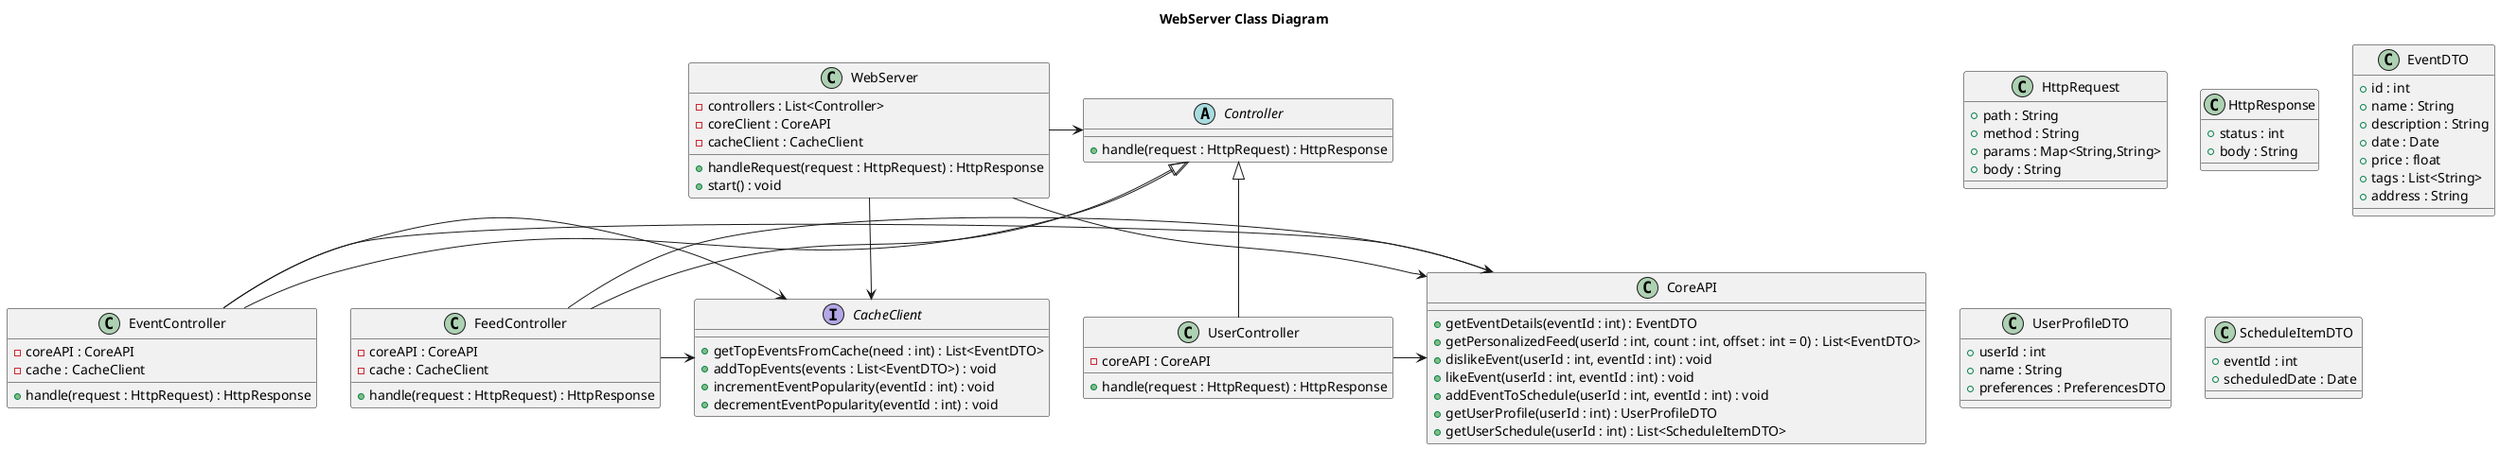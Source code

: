 @startuml
title WebServer Class Diagram

class WebServer {
  -controllers : List<Controller>
  -coreClient : CoreAPI
  -cacheClient : CacheClient
  +handleRequest(request : HttpRequest) : HttpResponse
  +start() : void
}

class CoreAPI {
  +getEventDetails(eventId : int) : EventDTO
  +getPersonalizedFeed(userId : int, count : int, offset : int = 0) : List<EventDTO>
  +dislikeEvent(userId : int, eventId : int) : void
  +likeEvent(userId : int, eventId : int) : void
  +addEventToSchedule(userId : int, eventId : int) : void
  +getUserProfile(userId : int) : UserProfileDTO
  +getUserSchedule(userId : int) : List<ScheduleItemDTO>
}

interface CacheClient {
  +getTopEventsFromCache(need : int) : List<EventDTO>
  +addTopEvents(events : List<EventDTO>) : void
  +incrementEventPopularity(eventId : int) : void
  +decrementEventPopularity(eventId : int) : void
}

abstract class Controller {
  +handle(request : HttpRequest) : HttpResponse
}

class FeedController extends Controller {
  -coreAPI : CoreAPI
  -cache : CacheClient
  +handle(request : HttpRequest) : HttpResponse
}

class EventController extends Controller {
  -coreAPI : CoreAPI
  -cache : CacheClient
  +handle(request : HttpRequest) : HttpResponse
}

class UserController extends Controller {
  -coreAPI : CoreAPI
  +handle(request : HttpRequest) : HttpResponse
}

class HttpRequest {
  +path : String
  +method : String
  +params : Map<String,String>
  +body : String
}

class HttpResponse {
  +status : int
  +body : String
}

class EventDTO {
  +id : int
  +name : String
  +description : String
  +date : Date
  +price : float
  +tags : List<String>
  +address : String
}

class UserProfileDTO {
  +userId : int
  +name : String
  +preferences : PreferencesDTO
}

class ScheduleItemDTO {
  +eventId : int
  +scheduledDate : Date
}

WebServer -> Controller
WebServer -> CoreAPI
WebServer -> CacheClient
FeedController -> CoreAPI
FeedController -> CacheClient
EventController -> CoreAPI
EventController -> CacheClient
UserController -> CoreAPI

@enduml
